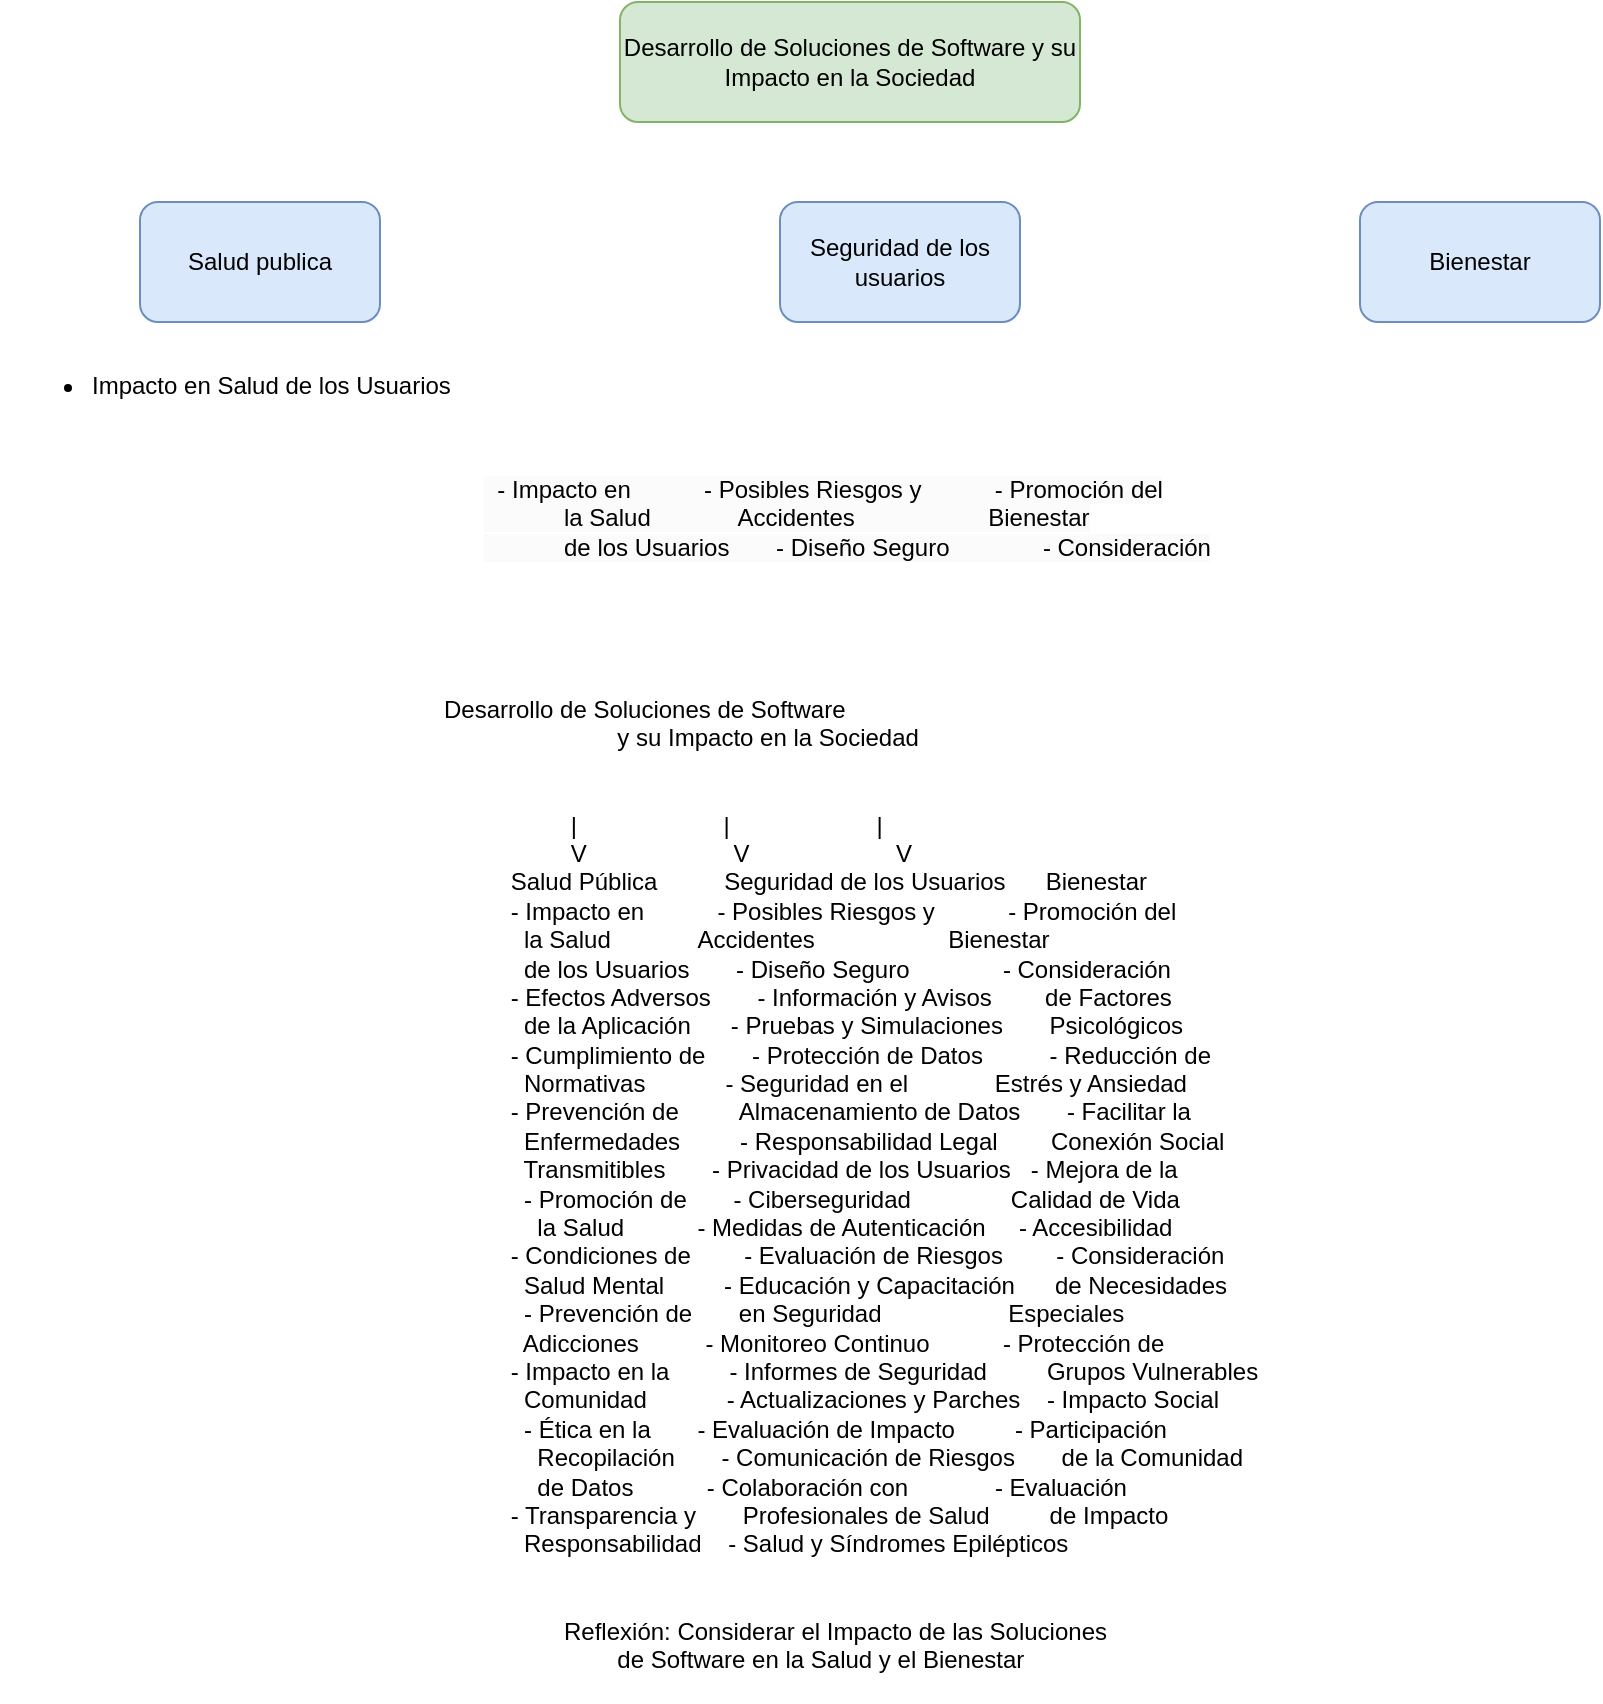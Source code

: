 <mxfile version="22.0.8" type="github">
  <diagram name="Página-1" id="ixk_QxQWowSIHumLhs-q">
    <mxGraphModel dx="819" dy="429" grid="1" gridSize="10" guides="1" tooltips="1" connect="1" arrows="1" fold="1" page="1" pageScale="1" pageWidth="827" pageHeight="1169" math="0" shadow="0">
      <root>
        <mxCell id="0" />
        <mxCell id="1" parent="0" />
        <mxCell id="otddVDofJfXvo8xMDCYf-1" value="&lt;span style=&quot;color: rgb(0, 0, 0); font-family: Helvetica; font-size: 12px; font-style: normal; font-variant-ligatures: normal; font-variant-caps: normal; font-weight: 400; letter-spacing: normal; orphans: 2; text-align: left; text-indent: 0px; text-transform: none; widows: 2; word-spacing: 0px; -webkit-text-stroke-width: 0px; text-decoration-thickness: initial; text-decoration-style: initial; text-decoration-color: initial; float: none; display: inline !important;&quot;&gt;Desarrollo de Soluciones de Software&amp;nbsp;&lt;/span&gt;&lt;span style=&quot;color: rgb(0, 0, 0); font-family: Helvetica; font-size: 12px; font-style: normal; font-variant-ligatures: normal; font-variant-caps: normal; font-weight: 400; letter-spacing: normal; orphans: 2; text-align: left; text-indent: 0px; text-transform: none; widows: 2; word-spacing: 0px; -webkit-text-stroke-width: 0px; text-decoration-thickness: initial; text-decoration-style: initial; text-decoration-color: initial; float: none; display: inline !important;&quot;&gt;y su Impacto en la Sociedad&lt;/span&gt;" style="rounded=1;whiteSpace=wrap;html=1;fillColor=#d5e8d4;strokeColor=#82b366;" vertex="1" parent="1">
          <mxGeometry x="310" y="70" width="230" height="60" as="geometry" />
        </mxCell>
        <mxCell id="otddVDofJfXvo8xMDCYf-2" value="Desarrollo de Soluciones de Software&#xa;                          y su Impacto en la Sociedad&#xa;&#xa;&#xa;                   |                      |                      |&#xa;                   V                      V                      V&#xa;          Salud Pública          Seguridad de los Usuarios      Bienestar&#xa;          - Impacto en           - Posibles Riesgos y           - Promoción del&#xa;            la Salud             Accidentes                    Bienestar&#xa;            de los Usuarios       - Diseño Seguro              - Consideración&#xa;          - Efectos Adversos       - Información y Avisos        de Factores&#xa;            de la Aplicación      - Pruebas y Simulaciones       Psicológicos&#xa;          - Cumplimiento de       - Protección de Datos          - Reducción de&#xa;            Normativas            - Seguridad en el             Estrés y Ansiedad&#xa;          - Prevención de         Almacenamiento de Datos       - Facilitar la&#xa;            Enfermedades         - Responsabilidad Legal        Conexión Social&#xa;            Transmitibles       - Privacidad de los Usuarios   - Mejora de la&#xa;            - Promoción de       - Ciberseguridad               Calidad de Vida&#xa;              la Salud           - Medidas de Autenticación     - Accesibilidad&#xa;          - Condiciones de        - Evaluación de Riesgos        - Consideración&#xa;            Salud Mental         - Educación y Capacitación      de Necesidades&#xa;            - Prevención de       en Seguridad                   Especiales&#xa;            Adicciones          - Monitoreo Continuo           - Protección de&#xa;          - Impacto en la         - Informes de Seguridad         Grupos Vulnerables&#xa;            Comunidad            - Actualizaciones y Parches    - Impacto Social&#xa;            - Ética en la       - Evaluación de Impacto         - Participación&#xa;              Recopilación       - Comunicación de Riesgos       de la Comunidad&#xa;              de Datos           - Colaboración con             - Evaluación&#xa;          - Transparencia y       Profesionales de Salud         de Impacto&#xa;            Responsabilidad    - Salud y Síndromes Epilépticos&#xa;&#xa;&#xa;                  Reflexión: Considerar el Impacto de las Soluciones&#xa;                          de Software en la Salud y el Bienestar" style="text;whiteSpace=wrap;" vertex="1" parent="1">
          <mxGeometry x="220" y="410" width="440" height="510" as="geometry" />
        </mxCell>
        <mxCell id="otddVDofJfXvo8xMDCYf-3" value="Salud publica" style="rounded=1;whiteSpace=wrap;html=1;fillColor=#dae8fc;strokeColor=#6c8ebf;" vertex="1" parent="1">
          <mxGeometry x="70" y="170" width="120" height="60" as="geometry" />
        </mxCell>
        <mxCell id="otddVDofJfXvo8xMDCYf-4" value="Seguridad de los usuarios" style="rounded=1;whiteSpace=wrap;html=1;fillColor=#dae8fc;strokeColor=#6c8ebf;" vertex="1" parent="1">
          <mxGeometry x="390" y="170" width="120" height="60" as="geometry" />
        </mxCell>
        <mxCell id="otddVDofJfXvo8xMDCYf-5" value="Bienestar" style="rounded=1;whiteSpace=wrap;html=1;fillColor=#dae8fc;strokeColor=#6c8ebf;" vertex="1" parent="1">
          <mxGeometry x="680" y="170" width="120" height="60" as="geometry" />
        </mxCell>
        <mxCell id="otddVDofJfXvo8xMDCYf-11" value="&lt;ul&gt;&lt;li&gt;Impacto en Salud de los Usuarios&lt;/li&gt;&lt;/ul&gt;" style="text;strokeColor=none;fillColor=none;align=left;verticalAlign=middle;spacingLeft=4;spacingRight=4;overflow=hidden;points=[[0,0.5],[1,0.5]];portConstraint=eastwest;rotatable=0;whiteSpace=wrap;html=1;" vertex="1" parent="1">
          <mxGeometry y="240" width="320" height="40" as="geometry" />
        </mxCell>
        <mxCell id="otddVDofJfXvo8xMDCYf-12" value="&lt;span style=&quot;color: rgb(0, 0, 0); font-family: Helvetica; font-size: 12px; font-style: normal; font-variant-ligatures: normal; font-variant-caps: normal; font-weight: 400; letter-spacing: normal; orphans: 2; text-align: left; text-indent: 0px; text-transform: none; widows: 2; word-spacing: 0px; -webkit-text-stroke-width: 0px; background-color: rgb(251, 251, 251); text-decoration-thickness: initial; text-decoration-style: initial; text-decoration-color: initial; float: none; display: inline !important;&quot;&gt;&amp;nbsp; - Impacto en&amp;nbsp; &amp;nbsp; &amp;nbsp; &amp;nbsp; &amp;nbsp; &amp;nbsp;- Posibles Riesgos y&amp;nbsp; &amp;nbsp; &amp;nbsp; &amp;nbsp; &amp;nbsp; &amp;nbsp;- Promoción del&lt;/span&gt;&lt;br style=&quot;border-color: var(--border-color); padding: 0px; margin: 0px; color: rgb(0, 0, 0); font-family: Helvetica; font-size: 12px; font-style: normal; font-variant-ligatures: normal; font-variant-caps: normal; font-weight: 400; letter-spacing: normal; orphans: 2; text-align: left; text-indent: 0px; text-transform: none; widows: 2; word-spacing: 0px; -webkit-text-stroke-width: 0px; background-color: rgb(251, 251, 251); text-decoration-thickness: initial; text-decoration-style: initial; text-decoration-color: initial;&quot;&gt;&lt;span style=&quot;color: rgb(0, 0, 0); font-family: Helvetica; font-size: 12px; font-style: normal; font-variant-ligatures: normal; font-variant-caps: normal; font-weight: 400; letter-spacing: normal; orphans: 2; text-align: left; text-indent: 0px; text-transform: none; widows: 2; word-spacing: 0px; -webkit-text-stroke-width: 0px; background-color: rgb(251, 251, 251); text-decoration-thickness: initial; text-decoration-style: initial; text-decoration-color: initial; float: none; display: inline !important;&quot;&gt;&amp;nbsp; &amp;nbsp; &amp;nbsp; &amp;nbsp; &amp;nbsp; &amp;nbsp; la Salud&amp;nbsp; &amp;nbsp; &amp;nbsp; &amp;nbsp; &amp;nbsp; &amp;nbsp; &amp;nbsp;Accidentes&amp;nbsp; &amp;nbsp; &amp;nbsp; &amp;nbsp; &amp;nbsp; &amp;nbsp; &amp;nbsp; &amp;nbsp; &amp;nbsp; &amp;nbsp; Bienestar&lt;/span&gt;&lt;br style=&quot;border-color: var(--border-color); padding: 0px; margin: 0px; color: rgb(0, 0, 0); font-family: Helvetica; font-size: 12px; font-style: normal; font-variant-ligatures: normal; font-variant-caps: normal; font-weight: 400; letter-spacing: normal; orphans: 2; text-align: left; text-indent: 0px; text-transform: none; widows: 2; word-spacing: 0px; -webkit-text-stroke-width: 0px; background-color: rgb(251, 251, 251); text-decoration-thickness: initial; text-decoration-style: initial; text-decoration-color: initial;&quot;&gt;&lt;span style=&quot;color: rgb(0, 0, 0); font-family: Helvetica; font-size: 12px; font-style: normal; font-variant-ligatures: normal; font-variant-caps: normal; font-weight: 400; letter-spacing: normal; orphans: 2; text-align: left; text-indent: 0px; text-transform: none; widows: 2; word-spacing: 0px; -webkit-text-stroke-width: 0px; background-color: rgb(251, 251, 251); text-decoration-thickness: initial; text-decoration-style: initial; text-decoration-color: initial; float: none; display: inline !important;&quot;&gt;&amp;nbsp; &amp;nbsp; &amp;nbsp; &amp;nbsp; &amp;nbsp; &amp;nbsp; de los Usuarios&amp;nbsp; &amp;nbsp; &amp;nbsp; &amp;nbsp;- Diseño Seguro&amp;nbsp; &amp;nbsp; &amp;nbsp; &amp;nbsp; &amp;nbsp; &amp;nbsp; &amp;nbsp; - Consideración&lt;/span&gt;" style="text;whiteSpace=wrap;html=1;" vertex="1" parent="1">
          <mxGeometry x="240" y="300" width="400" height="70" as="geometry" />
        </mxCell>
      </root>
    </mxGraphModel>
  </diagram>
</mxfile>
